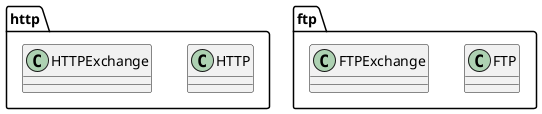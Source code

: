 -@startuml

package http {
class HTTP
class HTTPExchange
}

package ftp {
class FTP
class FTPExchange
}
@enduml